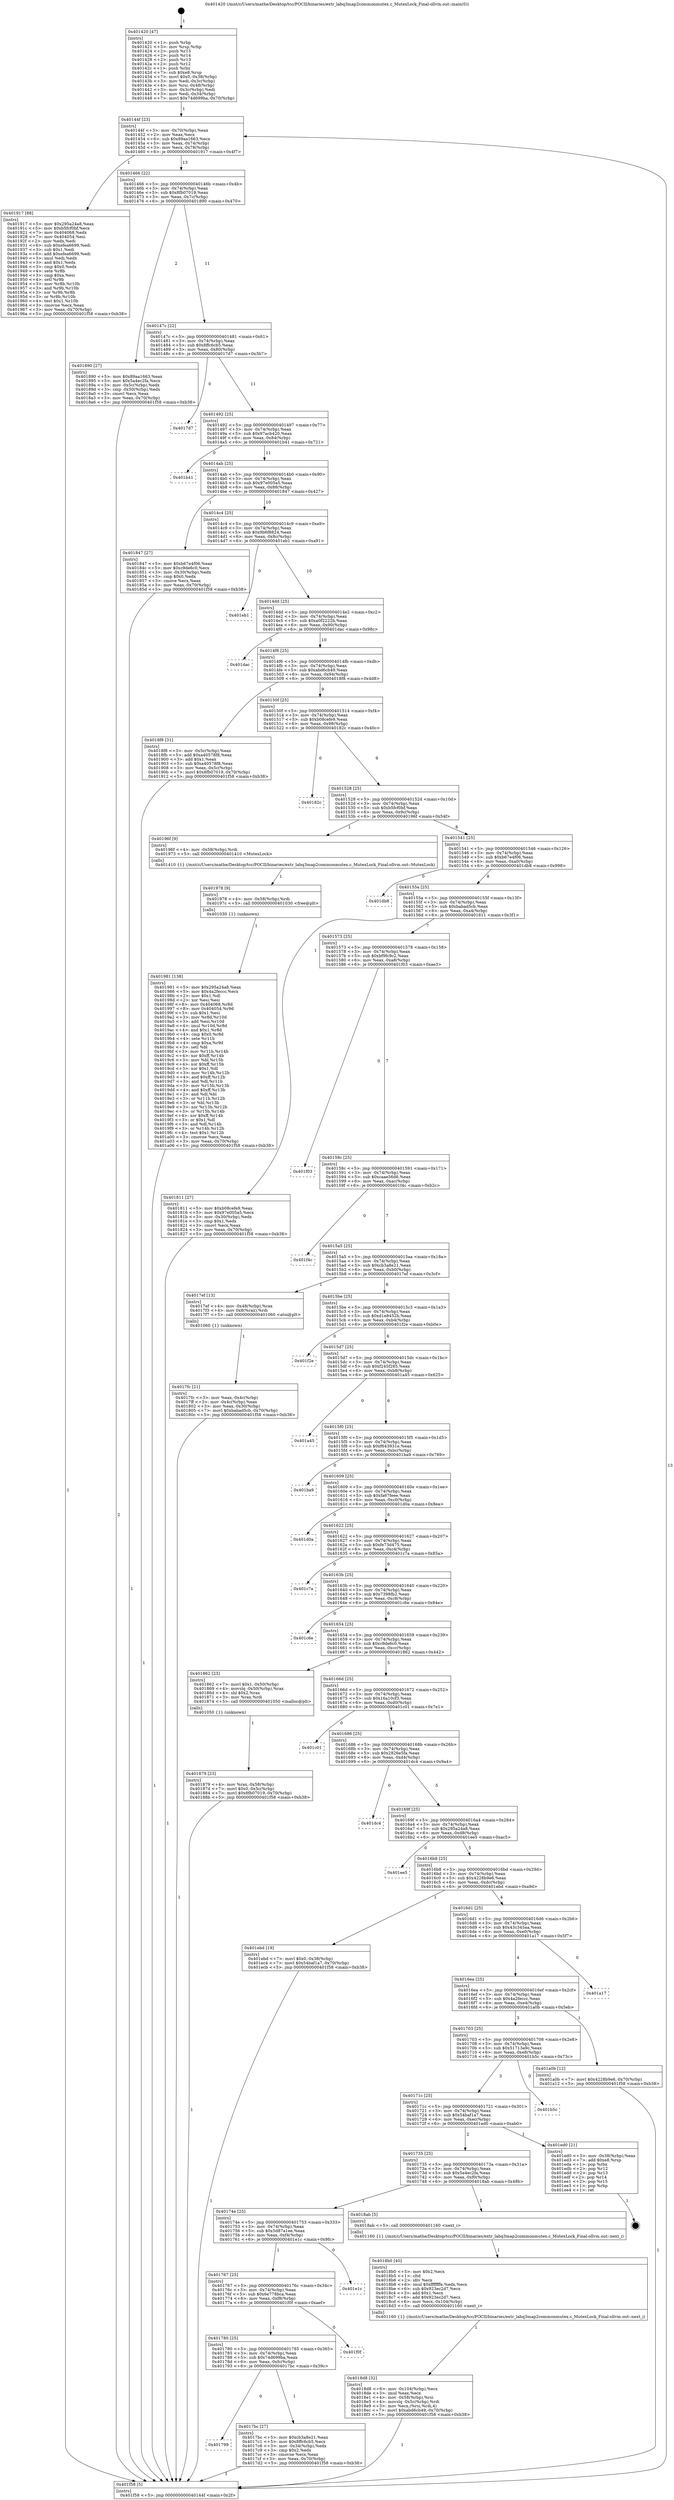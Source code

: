 digraph "0x401420" {
  label = "0x401420 (/mnt/c/Users/mathe/Desktop/tcc/POCII/binaries/extr_labq3map2commonmutex.c_MutexLock_Final-ollvm.out::main(0))"
  labelloc = "t"
  node[shape=record]

  Entry [label="",width=0.3,height=0.3,shape=circle,fillcolor=black,style=filled]
  "0x40144f" [label="{
     0x40144f [23]\l
     | [instrs]\l
     &nbsp;&nbsp;0x40144f \<+3\>: mov -0x70(%rbp),%eax\l
     &nbsp;&nbsp;0x401452 \<+2\>: mov %eax,%ecx\l
     &nbsp;&nbsp;0x401454 \<+6\>: sub $0x89aa1663,%ecx\l
     &nbsp;&nbsp;0x40145a \<+3\>: mov %eax,-0x74(%rbp)\l
     &nbsp;&nbsp;0x40145d \<+3\>: mov %ecx,-0x78(%rbp)\l
     &nbsp;&nbsp;0x401460 \<+6\>: je 0000000000401917 \<main+0x4f7\>\l
  }"]
  "0x401917" [label="{
     0x401917 [88]\l
     | [instrs]\l
     &nbsp;&nbsp;0x401917 \<+5\>: mov $0x295a24a8,%eax\l
     &nbsp;&nbsp;0x40191c \<+5\>: mov $0xb5fcf0bf,%ecx\l
     &nbsp;&nbsp;0x401921 \<+7\>: mov 0x404068,%edx\l
     &nbsp;&nbsp;0x401928 \<+7\>: mov 0x404054,%esi\l
     &nbsp;&nbsp;0x40192f \<+2\>: mov %edx,%edi\l
     &nbsp;&nbsp;0x401931 \<+6\>: sub $0xefea6699,%edi\l
     &nbsp;&nbsp;0x401937 \<+3\>: sub $0x1,%edi\l
     &nbsp;&nbsp;0x40193a \<+6\>: add $0xefea6699,%edi\l
     &nbsp;&nbsp;0x401940 \<+3\>: imul %edi,%edx\l
     &nbsp;&nbsp;0x401943 \<+3\>: and $0x1,%edx\l
     &nbsp;&nbsp;0x401946 \<+3\>: cmp $0x0,%edx\l
     &nbsp;&nbsp;0x401949 \<+4\>: sete %r8b\l
     &nbsp;&nbsp;0x40194d \<+3\>: cmp $0xa,%esi\l
     &nbsp;&nbsp;0x401950 \<+4\>: setl %r9b\l
     &nbsp;&nbsp;0x401954 \<+3\>: mov %r8b,%r10b\l
     &nbsp;&nbsp;0x401957 \<+3\>: and %r9b,%r10b\l
     &nbsp;&nbsp;0x40195a \<+3\>: xor %r9b,%r8b\l
     &nbsp;&nbsp;0x40195d \<+3\>: or %r8b,%r10b\l
     &nbsp;&nbsp;0x401960 \<+4\>: test $0x1,%r10b\l
     &nbsp;&nbsp;0x401964 \<+3\>: cmovne %ecx,%eax\l
     &nbsp;&nbsp;0x401967 \<+3\>: mov %eax,-0x70(%rbp)\l
     &nbsp;&nbsp;0x40196a \<+5\>: jmp 0000000000401f58 \<main+0xb38\>\l
  }"]
  "0x401466" [label="{
     0x401466 [22]\l
     | [instrs]\l
     &nbsp;&nbsp;0x401466 \<+5\>: jmp 000000000040146b \<main+0x4b\>\l
     &nbsp;&nbsp;0x40146b \<+3\>: mov -0x74(%rbp),%eax\l
     &nbsp;&nbsp;0x40146e \<+5\>: sub $0x8fb07019,%eax\l
     &nbsp;&nbsp;0x401473 \<+3\>: mov %eax,-0x7c(%rbp)\l
     &nbsp;&nbsp;0x401476 \<+6\>: je 0000000000401890 \<main+0x470\>\l
  }"]
  Exit [label="",width=0.3,height=0.3,shape=circle,fillcolor=black,style=filled,peripheries=2]
  "0x401890" [label="{
     0x401890 [27]\l
     | [instrs]\l
     &nbsp;&nbsp;0x401890 \<+5\>: mov $0x89aa1663,%eax\l
     &nbsp;&nbsp;0x401895 \<+5\>: mov $0x5a4ec2fa,%ecx\l
     &nbsp;&nbsp;0x40189a \<+3\>: mov -0x5c(%rbp),%edx\l
     &nbsp;&nbsp;0x40189d \<+3\>: cmp -0x50(%rbp),%edx\l
     &nbsp;&nbsp;0x4018a0 \<+3\>: cmovl %ecx,%eax\l
     &nbsp;&nbsp;0x4018a3 \<+3\>: mov %eax,-0x70(%rbp)\l
     &nbsp;&nbsp;0x4018a6 \<+5\>: jmp 0000000000401f58 \<main+0xb38\>\l
  }"]
  "0x40147c" [label="{
     0x40147c [22]\l
     | [instrs]\l
     &nbsp;&nbsp;0x40147c \<+5\>: jmp 0000000000401481 \<main+0x61\>\l
     &nbsp;&nbsp;0x401481 \<+3\>: mov -0x74(%rbp),%eax\l
     &nbsp;&nbsp;0x401484 \<+5\>: sub $0x8ffc6cb5,%eax\l
     &nbsp;&nbsp;0x401489 \<+3\>: mov %eax,-0x80(%rbp)\l
     &nbsp;&nbsp;0x40148c \<+6\>: je 00000000004017d7 \<main+0x3b7\>\l
  }"]
  "0x401981" [label="{
     0x401981 [138]\l
     | [instrs]\l
     &nbsp;&nbsp;0x401981 \<+5\>: mov $0x295a24a8,%eax\l
     &nbsp;&nbsp;0x401986 \<+5\>: mov $0x4a2feccc,%ecx\l
     &nbsp;&nbsp;0x40198b \<+2\>: mov $0x1,%dl\l
     &nbsp;&nbsp;0x40198d \<+2\>: xor %esi,%esi\l
     &nbsp;&nbsp;0x40198f \<+8\>: mov 0x404068,%r8d\l
     &nbsp;&nbsp;0x401997 \<+8\>: mov 0x404054,%r9d\l
     &nbsp;&nbsp;0x40199f \<+3\>: sub $0x1,%esi\l
     &nbsp;&nbsp;0x4019a2 \<+3\>: mov %r8d,%r10d\l
     &nbsp;&nbsp;0x4019a5 \<+3\>: add %esi,%r10d\l
     &nbsp;&nbsp;0x4019a8 \<+4\>: imul %r10d,%r8d\l
     &nbsp;&nbsp;0x4019ac \<+4\>: and $0x1,%r8d\l
     &nbsp;&nbsp;0x4019b0 \<+4\>: cmp $0x0,%r8d\l
     &nbsp;&nbsp;0x4019b4 \<+4\>: sete %r11b\l
     &nbsp;&nbsp;0x4019b8 \<+4\>: cmp $0xa,%r9d\l
     &nbsp;&nbsp;0x4019bc \<+3\>: setl %bl\l
     &nbsp;&nbsp;0x4019bf \<+3\>: mov %r11b,%r14b\l
     &nbsp;&nbsp;0x4019c2 \<+4\>: xor $0xff,%r14b\l
     &nbsp;&nbsp;0x4019c6 \<+3\>: mov %bl,%r15b\l
     &nbsp;&nbsp;0x4019c9 \<+4\>: xor $0xff,%r15b\l
     &nbsp;&nbsp;0x4019cd \<+3\>: xor $0x1,%dl\l
     &nbsp;&nbsp;0x4019d0 \<+3\>: mov %r14b,%r12b\l
     &nbsp;&nbsp;0x4019d3 \<+4\>: and $0xff,%r12b\l
     &nbsp;&nbsp;0x4019d7 \<+3\>: and %dl,%r11b\l
     &nbsp;&nbsp;0x4019da \<+3\>: mov %r15b,%r13b\l
     &nbsp;&nbsp;0x4019dd \<+4\>: and $0xff,%r13b\l
     &nbsp;&nbsp;0x4019e1 \<+2\>: and %dl,%bl\l
     &nbsp;&nbsp;0x4019e3 \<+3\>: or %r11b,%r12b\l
     &nbsp;&nbsp;0x4019e6 \<+3\>: or %bl,%r13b\l
     &nbsp;&nbsp;0x4019e9 \<+3\>: xor %r13b,%r12b\l
     &nbsp;&nbsp;0x4019ec \<+3\>: or %r15b,%r14b\l
     &nbsp;&nbsp;0x4019ef \<+4\>: xor $0xff,%r14b\l
     &nbsp;&nbsp;0x4019f3 \<+3\>: or $0x1,%dl\l
     &nbsp;&nbsp;0x4019f6 \<+3\>: and %dl,%r14b\l
     &nbsp;&nbsp;0x4019f9 \<+3\>: or %r14b,%r12b\l
     &nbsp;&nbsp;0x4019fc \<+4\>: test $0x1,%r12b\l
     &nbsp;&nbsp;0x401a00 \<+3\>: cmovne %ecx,%eax\l
     &nbsp;&nbsp;0x401a03 \<+3\>: mov %eax,-0x70(%rbp)\l
     &nbsp;&nbsp;0x401a06 \<+5\>: jmp 0000000000401f58 \<main+0xb38\>\l
  }"]
  "0x4017d7" [label="{
     0x4017d7\l
  }", style=dashed]
  "0x401492" [label="{
     0x401492 [25]\l
     | [instrs]\l
     &nbsp;&nbsp;0x401492 \<+5\>: jmp 0000000000401497 \<main+0x77\>\l
     &nbsp;&nbsp;0x401497 \<+3\>: mov -0x74(%rbp),%eax\l
     &nbsp;&nbsp;0x40149a \<+5\>: sub $0x97acb420,%eax\l
     &nbsp;&nbsp;0x40149f \<+6\>: mov %eax,-0x84(%rbp)\l
     &nbsp;&nbsp;0x4014a5 \<+6\>: je 0000000000401b41 \<main+0x721\>\l
  }"]
  "0x401978" [label="{
     0x401978 [9]\l
     | [instrs]\l
     &nbsp;&nbsp;0x401978 \<+4\>: mov -0x58(%rbp),%rdi\l
     &nbsp;&nbsp;0x40197c \<+5\>: call 0000000000401030 \<free@plt\>\l
     | [calls]\l
     &nbsp;&nbsp;0x401030 \{1\} (unknown)\l
  }"]
  "0x401b41" [label="{
     0x401b41\l
  }", style=dashed]
  "0x4014ab" [label="{
     0x4014ab [25]\l
     | [instrs]\l
     &nbsp;&nbsp;0x4014ab \<+5\>: jmp 00000000004014b0 \<main+0x90\>\l
     &nbsp;&nbsp;0x4014b0 \<+3\>: mov -0x74(%rbp),%eax\l
     &nbsp;&nbsp;0x4014b3 \<+5\>: sub $0x97e005a5,%eax\l
     &nbsp;&nbsp;0x4014b8 \<+6\>: mov %eax,-0x88(%rbp)\l
     &nbsp;&nbsp;0x4014be \<+6\>: je 0000000000401847 \<main+0x427\>\l
  }"]
  "0x4018d8" [label="{
     0x4018d8 [32]\l
     | [instrs]\l
     &nbsp;&nbsp;0x4018d8 \<+6\>: mov -0x104(%rbp),%ecx\l
     &nbsp;&nbsp;0x4018de \<+3\>: imul %eax,%ecx\l
     &nbsp;&nbsp;0x4018e1 \<+4\>: mov -0x58(%rbp),%rsi\l
     &nbsp;&nbsp;0x4018e5 \<+4\>: movslq -0x5c(%rbp),%rdi\l
     &nbsp;&nbsp;0x4018e9 \<+3\>: mov %ecx,(%rsi,%rdi,4)\l
     &nbsp;&nbsp;0x4018ec \<+7\>: movl $0xabd6cb49,-0x70(%rbp)\l
     &nbsp;&nbsp;0x4018f3 \<+5\>: jmp 0000000000401f58 \<main+0xb38\>\l
  }"]
  "0x401847" [label="{
     0x401847 [27]\l
     | [instrs]\l
     &nbsp;&nbsp;0x401847 \<+5\>: mov $0xb67e4f06,%eax\l
     &nbsp;&nbsp;0x40184c \<+5\>: mov $0xc9de6c0,%ecx\l
     &nbsp;&nbsp;0x401851 \<+3\>: mov -0x30(%rbp),%edx\l
     &nbsp;&nbsp;0x401854 \<+3\>: cmp $0x0,%edx\l
     &nbsp;&nbsp;0x401857 \<+3\>: cmove %ecx,%eax\l
     &nbsp;&nbsp;0x40185a \<+3\>: mov %eax,-0x70(%rbp)\l
     &nbsp;&nbsp;0x40185d \<+5\>: jmp 0000000000401f58 \<main+0xb38\>\l
  }"]
  "0x4014c4" [label="{
     0x4014c4 [25]\l
     | [instrs]\l
     &nbsp;&nbsp;0x4014c4 \<+5\>: jmp 00000000004014c9 \<main+0xa9\>\l
     &nbsp;&nbsp;0x4014c9 \<+3\>: mov -0x74(%rbp),%eax\l
     &nbsp;&nbsp;0x4014cc \<+5\>: sub $0x9b6f8824,%eax\l
     &nbsp;&nbsp;0x4014d1 \<+6\>: mov %eax,-0x8c(%rbp)\l
     &nbsp;&nbsp;0x4014d7 \<+6\>: je 0000000000401eb1 \<main+0xa91\>\l
  }"]
  "0x4018b0" [label="{
     0x4018b0 [40]\l
     | [instrs]\l
     &nbsp;&nbsp;0x4018b0 \<+5\>: mov $0x2,%ecx\l
     &nbsp;&nbsp;0x4018b5 \<+1\>: cltd\l
     &nbsp;&nbsp;0x4018b6 \<+2\>: idiv %ecx\l
     &nbsp;&nbsp;0x4018b8 \<+6\>: imul $0xfffffffe,%edx,%ecx\l
     &nbsp;&nbsp;0x4018be \<+6\>: sub $0x923ec2d7,%ecx\l
     &nbsp;&nbsp;0x4018c4 \<+3\>: add $0x1,%ecx\l
     &nbsp;&nbsp;0x4018c7 \<+6\>: add $0x923ec2d7,%ecx\l
     &nbsp;&nbsp;0x4018cd \<+6\>: mov %ecx,-0x104(%rbp)\l
     &nbsp;&nbsp;0x4018d3 \<+5\>: call 0000000000401160 \<next_i\>\l
     | [calls]\l
     &nbsp;&nbsp;0x401160 \{1\} (/mnt/c/Users/mathe/Desktop/tcc/POCII/binaries/extr_labq3map2commonmutex.c_MutexLock_Final-ollvm.out::next_i)\l
  }"]
  "0x401eb1" [label="{
     0x401eb1\l
  }", style=dashed]
  "0x4014dd" [label="{
     0x4014dd [25]\l
     | [instrs]\l
     &nbsp;&nbsp;0x4014dd \<+5\>: jmp 00000000004014e2 \<main+0xc2\>\l
     &nbsp;&nbsp;0x4014e2 \<+3\>: mov -0x74(%rbp),%eax\l
     &nbsp;&nbsp;0x4014e5 \<+5\>: sub $0xa0f2222b,%eax\l
     &nbsp;&nbsp;0x4014ea \<+6\>: mov %eax,-0x90(%rbp)\l
     &nbsp;&nbsp;0x4014f0 \<+6\>: je 0000000000401dac \<main+0x98c\>\l
  }"]
  "0x401879" [label="{
     0x401879 [23]\l
     | [instrs]\l
     &nbsp;&nbsp;0x401879 \<+4\>: mov %rax,-0x58(%rbp)\l
     &nbsp;&nbsp;0x40187d \<+7\>: movl $0x0,-0x5c(%rbp)\l
     &nbsp;&nbsp;0x401884 \<+7\>: movl $0x8fb07019,-0x70(%rbp)\l
     &nbsp;&nbsp;0x40188b \<+5\>: jmp 0000000000401f58 \<main+0xb38\>\l
  }"]
  "0x401dac" [label="{
     0x401dac\l
  }", style=dashed]
  "0x4014f6" [label="{
     0x4014f6 [25]\l
     | [instrs]\l
     &nbsp;&nbsp;0x4014f6 \<+5\>: jmp 00000000004014fb \<main+0xdb\>\l
     &nbsp;&nbsp;0x4014fb \<+3\>: mov -0x74(%rbp),%eax\l
     &nbsp;&nbsp;0x4014fe \<+5\>: sub $0xabd6cb49,%eax\l
     &nbsp;&nbsp;0x401503 \<+6\>: mov %eax,-0x94(%rbp)\l
     &nbsp;&nbsp;0x401509 \<+6\>: je 00000000004018f8 \<main+0x4d8\>\l
  }"]
  "0x4017fc" [label="{
     0x4017fc [21]\l
     | [instrs]\l
     &nbsp;&nbsp;0x4017fc \<+3\>: mov %eax,-0x4c(%rbp)\l
     &nbsp;&nbsp;0x4017ff \<+3\>: mov -0x4c(%rbp),%eax\l
     &nbsp;&nbsp;0x401802 \<+3\>: mov %eax,-0x30(%rbp)\l
     &nbsp;&nbsp;0x401805 \<+7\>: movl $0xbabad5cb,-0x70(%rbp)\l
     &nbsp;&nbsp;0x40180c \<+5\>: jmp 0000000000401f58 \<main+0xb38\>\l
  }"]
  "0x4018f8" [label="{
     0x4018f8 [31]\l
     | [instrs]\l
     &nbsp;&nbsp;0x4018f8 \<+3\>: mov -0x5c(%rbp),%eax\l
     &nbsp;&nbsp;0x4018fb \<+5\>: add $0xa40578f8,%eax\l
     &nbsp;&nbsp;0x401900 \<+3\>: add $0x1,%eax\l
     &nbsp;&nbsp;0x401903 \<+5\>: sub $0xa40578f8,%eax\l
     &nbsp;&nbsp;0x401908 \<+3\>: mov %eax,-0x5c(%rbp)\l
     &nbsp;&nbsp;0x40190b \<+7\>: movl $0x8fb07019,-0x70(%rbp)\l
     &nbsp;&nbsp;0x401912 \<+5\>: jmp 0000000000401f58 \<main+0xb38\>\l
  }"]
  "0x40150f" [label="{
     0x40150f [25]\l
     | [instrs]\l
     &nbsp;&nbsp;0x40150f \<+5\>: jmp 0000000000401514 \<main+0xf4\>\l
     &nbsp;&nbsp;0x401514 \<+3\>: mov -0x74(%rbp),%eax\l
     &nbsp;&nbsp;0x401517 \<+5\>: sub $0xb08cefe9,%eax\l
     &nbsp;&nbsp;0x40151c \<+6\>: mov %eax,-0x98(%rbp)\l
     &nbsp;&nbsp;0x401522 \<+6\>: je 000000000040182c \<main+0x40c\>\l
  }"]
  "0x401420" [label="{
     0x401420 [47]\l
     | [instrs]\l
     &nbsp;&nbsp;0x401420 \<+1\>: push %rbp\l
     &nbsp;&nbsp;0x401421 \<+3\>: mov %rsp,%rbp\l
     &nbsp;&nbsp;0x401424 \<+2\>: push %r15\l
     &nbsp;&nbsp;0x401426 \<+2\>: push %r14\l
     &nbsp;&nbsp;0x401428 \<+2\>: push %r13\l
     &nbsp;&nbsp;0x40142a \<+2\>: push %r12\l
     &nbsp;&nbsp;0x40142c \<+1\>: push %rbx\l
     &nbsp;&nbsp;0x40142d \<+7\>: sub $0xe8,%rsp\l
     &nbsp;&nbsp;0x401434 \<+7\>: movl $0x0,-0x38(%rbp)\l
     &nbsp;&nbsp;0x40143b \<+3\>: mov %edi,-0x3c(%rbp)\l
     &nbsp;&nbsp;0x40143e \<+4\>: mov %rsi,-0x48(%rbp)\l
     &nbsp;&nbsp;0x401442 \<+3\>: mov -0x3c(%rbp),%edi\l
     &nbsp;&nbsp;0x401445 \<+3\>: mov %edi,-0x34(%rbp)\l
     &nbsp;&nbsp;0x401448 \<+7\>: movl $0x74d699ba,-0x70(%rbp)\l
  }"]
  "0x40182c" [label="{
     0x40182c\l
  }", style=dashed]
  "0x401528" [label="{
     0x401528 [25]\l
     | [instrs]\l
     &nbsp;&nbsp;0x401528 \<+5\>: jmp 000000000040152d \<main+0x10d\>\l
     &nbsp;&nbsp;0x40152d \<+3\>: mov -0x74(%rbp),%eax\l
     &nbsp;&nbsp;0x401530 \<+5\>: sub $0xb5fcf0bf,%eax\l
     &nbsp;&nbsp;0x401535 \<+6\>: mov %eax,-0x9c(%rbp)\l
     &nbsp;&nbsp;0x40153b \<+6\>: je 000000000040196f \<main+0x54f\>\l
  }"]
  "0x401f58" [label="{
     0x401f58 [5]\l
     | [instrs]\l
     &nbsp;&nbsp;0x401f58 \<+5\>: jmp 000000000040144f \<main+0x2f\>\l
  }"]
  "0x40196f" [label="{
     0x40196f [9]\l
     | [instrs]\l
     &nbsp;&nbsp;0x40196f \<+4\>: mov -0x58(%rbp),%rdi\l
     &nbsp;&nbsp;0x401973 \<+5\>: call 0000000000401410 \<MutexLock\>\l
     | [calls]\l
     &nbsp;&nbsp;0x401410 \{1\} (/mnt/c/Users/mathe/Desktop/tcc/POCII/binaries/extr_labq3map2commonmutex.c_MutexLock_Final-ollvm.out::MutexLock)\l
  }"]
  "0x401541" [label="{
     0x401541 [25]\l
     | [instrs]\l
     &nbsp;&nbsp;0x401541 \<+5\>: jmp 0000000000401546 \<main+0x126\>\l
     &nbsp;&nbsp;0x401546 \<+3\>: mov -0x74(%rbp),%eax\l
     &nbsp;&nbsp;0x401549 \<+5\>: sub $0xb67e4f06,%eax\l
     &nbsp;&nbsp;0x40154e \<+6\>: mov %eax,-0xa0(%rbp)\l
     &nbsp;&nbsp;0x401554 \<+6\>: je 0000000000401db8 \<main+0x998\>\l
  }"]
  "0x401799" [label="{
     0x401799\l
  }", style=dashed]
  "0x401db8" [label="{
     0x401db8\l
  }", style=dashed]
  "0x40155a" [label="{
     0x40155a [25]\l
     | [instrs]\l
     &nbsp;&nbsp;0x40155a \<+5\>: jmp 000000000040155f \<main+0x13f\>\l
     &nbsp;&nbsp;0x40155f \<+3\>: mov -0x74(%rbp),%eax\l
     &nbsp;&nbsp;0x401562 \<+5\>: sub $0xbabad5cb,%eax\l
     &nbsp;&nbsp;0x401567 \<+6\>: mov %eax,-0xa4(%rbp)\l
     &nbsp;&nbsp;0x40156d \<+6\>: je 0000000000401811 \<main+0x3f1\>\l
  }"]
  "0x4017bc" [label="{
     0x4017bc [27]\l
     | [instrs]\l
     &nbsp;&nbsp;0x4017bc \<+5\>: mov $0xcb3a8e21,%eax\l
     &nbsp;&nbsp;0x4017c1 \<+5\>: mov $0x8ffc6cb5,%ecx\l
     &nbsp;&nbsp;0x4017c6 \<+3\>: mov -0x34(%rbp),%edx\l
     &nbsp;&nbsp;0x4017c9 \<+3\>: cmp $0x2,%edx\l
     &nbsp;&nbsp;0x4017cc \<+3\>: cmovne %ecx,%eax\l
     &nbsp;&nbsp;0x4017cf \<+3\>: mov %eax,-0x70(%rbp)\l
     &nbsp;&nbsp;0x4017d2 \<+5\>: jmp 0000000000401f58 \<main+0xb38\>\l
  }"]
  "0x401811" [label="{
     0x401811 [27]\l
     | [instrs]\l
     &nbsp;&nbsp;0x401811 \<+5\>: mov $0xb08cefe9,%eax\l
     &nbsp;&nbsp;0x401816 \<+5\>: mov $0x97e005a5,%ecx\l
     &nbsp;&nbsp;0x40181b \<+3\>: mov -0x30(%rbp),%edx\l
     &nbsp;&nbsp;0x40181e \<+3\>: cmp $0x1,%edx\l
     &nbsp;&nbsp;0x401821 \<+3\>: cmovl %ecx,%eax\l
     &nbsp;&nbsp;0x401824 \<+3\>: mov %eax,-0x70(%rbp)\l
     &nbsp;&nbsp;0x401827 \<+5\>: jmp 0000000000401f58 \<main+0xb38\>\l
  }"]
  "0x401573" [label="{
     0x401573 [25]\l
     | [instrs]\l
     &nbsp;&nbsp;0x401573 \<+5\>: jmp 0000000000401578 \<main+0x158\>\l
     &nbsp;&nbsp;0x401578 \<+3\>: mov -0x74(%rbp),%eax\l
     &nbsp;&nbsp;0x40157b \<+5\>: sub $0xbf9fc9c2,%eax\l
     &nbsp;&nbsp;0x401580 \<+6\>: mov %eax,-0xa8(%rbp)\l
     &nbsp;&nbsp;0x401586 \<+6\>: je 0000000000401f03 \<main+0xae3\>\l
  }"]
  "0x401780" [label="{
     0x401780 [25]\l
     | [instrs]\l
     &nbsp;&nbsp;0x401780 \<+5\>: jmp 0000000000401785 \<main+0x365\>\l
     &nbsp;&nbsp;0x401785 \<+3\>: mov -0x74(%rbp),%eax\l
     &nbsp;&nbsp;0x401788 \<+5\>: sub $0x74d699ba,%eax\l
     &nbsp;&nbsp;0x40178d \<+6\>: mov %eax,-0xfc(%rbp)\l
     &nbsp;&nbsp;0x401793 \<+6\>: je 00000000004017bc \<main+0x39c\>\l
  }"]
  "0x401f03" [label="{
     0x401f03\l
  }", style=dashed]
  "0x40158c" [label="{
     0x40158c [25]\l
     | [instrs]\l
     &nbsp;&nbsp;0x40158c \<+5\>: jmp 0000000000401591 \<main+0x171\>\l
     &nbsp;&nbsp;0x401591 \<+3\>: mov -0x74(%rbp),%eax\l
     &nbsp;&nbsp;0x401594 \<+5\>: sub $0xcaae56d6,%eax\l
     &nbsp;&nbsp;0x401599 \<+6\>: mov %eax,-0xac(%rbp)\l
     &nbsp;&nbsp;0x40159f \<+6\>: je 0000000000401f4c \<main+0xb2c\>\l
  }"]
  "0x401f0f" [label="{
     0x401f0f\l
  }", style=dashed]
  "0x401f4c" [label="{
     0x401f4c\l
  }", style=dashed]
  "0x4015a5" [label="{
     0x4015a5 [25]\l
     | [instrs]\l
     &nbsp;&nbsp;0x4015a5 \<+5\>: jmp 00000000004015aa \<main+0x18a\>\l
     &nbsp;&nbsp;0x4015aa \<+3\>: mov -0x74(%rbp),%eax\l
     &nbsp;&nbsp;0x4015ad \<+5\>: sub $0xcb3a8e21,%eax\l
     &nbsp;&nbsp;0x4015b2 \<+6\>: mov %eax,-0xb0(%rbp)\l
     &nbsp;&nbsp;0x4015b8 \<+6\>: je 00000000004017ef \<main+0x3cf\>\l
  }"]
  "0x401767" [label="{
     0x401767 [25]\l
     | [instrs]\l
     &nbsp;&nbsp;0x401767 \<+5\>: jmp 000000000040176c \<main+0x34c\>\l
     &nbsp;&nbsp;0x40176c \<+3\>: mov -0x74(%rbp),%eax\l
     &nbsp;&nbsp;0x40176f \<+5\>: sub $0x6e778bca,%eax\l
     &nbsp;&nbsp;0x401774 \<+6\>: mov %eax,-0xf8(%rbp)\l
     &nbsp;&nbsp;0x40177a \<+6\>: je 0000000000401f0f \<main+0xaef\>\l
  }"]
  "0x4017ef" [label="{
     0x4017ef [13]\l
     | [instrs]\l
     &nbsp;&nbsp;0x4017ef \<+4\>: mov -0x48(%rbp),%rax\l
     &nbsp;&nbsp;0x4017f3 \<+4\>: mov 0x8(%rax),%rdi\l
     &nbsp;&nbsp;0x4017f7 \<+5\>: call 0000000000401060 \<atoi@plt\>\l
     | [calls]\l
     &nbsp;&nbsp;0x401060 \{1\} (unknown)\l
  }"]
  "0x4015be" [label="{
     0x4015be [25]\l
     | [instrs]\l
     &nbsp;&nbsp;0x4015be \<+5\>: jmp 00000000004015c3 \<main+0x1a3\>\l
     &nbsp;&nbsp;0x4015c3 \<+3\>: mov -0x74(%rbp),%eax\l
     &nbsp;&nbsp;0x4015c6 \<+5\>: sub $0xd1e8452b,%eax\l
     &nbsp;&nbsp;0x4015cb \<+6\>: mov %eax,-0xb4(%rbp)\l
     &nbsp;&nbsp;0x4015d1 \<+6\>: je 0000000000401f2e \<main+0xb0e\>\l
  }"]
  "0x401e1c" [label="{
     0x401e1c\l
  }", style=dashed]
  "0x401f2e" [label="{
     0x401f2e\l
  }", style=dashed]
  "0x4015d7" [label="{
     0x4015d7 [25]\l
     | [instrs]\l
     &nbsp;&nbsp;0x4015d7 \<+5\>: jmp 00000000004015dc \<main+0x1bc\>\l
     &nbsp;&nbsp;0x4015dc \<+3\>: mov -0x74(%rbp),%eax\l
     &nbsp;&nbsp;0x4015df \<+5\>: sub $0xf245f285,%eax\l
     &nbsp;&nbsp;0x4015e4 \<+6\>: mov %eax,-0xb8(%rbp)\l
     &nbsp;&nbsp;0x4015ea \<+6\>: je 0000000000401a45 \<main+0x625\>\l
  }"]
  "0x40174e" [label="{
     0x40174e [25]\l
     | [instrs]\l
     &nbsp;&nbsp;0x40174e \<+5\>: jmp 0000000000401753 \<main+0x333\>\l
     &nbsp;&nbsp;0x401753 \<+3\>: mov -0x74(%rbp),%eax\l
     &nbsp;&nbsp;0x401756 \<+5\>: sub $0x5d87a1ee,%eax\l
     &nbsp;&nbsp;0x40175b \<+6\>: mov %eax,-0xf4(%rbp)\l
     &nbsp;&nbsp;0x401761 \<+6\>: je 0000000000401e1c \<main+0x9fc\>\l
  }"]
  "0x401a45" [label="{
     0x401a45\l
  }", style=dashed]
  "0x4015f0" [label="{
     0x4015f0 [25]\l
     | [instrs]\l
     &nbsp;&nbsp;0x4015f0 \<+5\>: jmp 00000000004015f5 \<main+0x1d5\>\l
     &nbsp;&nbsp;0x4015f5 \<+3\>: mov -0x74(%rbp),%eax\l
     &nbsp;&nbsp;0x4015f8 \<+5\>: sub $0xf643931e,%eax\l
     &nbsp;&nbsp;0x4015fd \<+6\>: mov %eax,-0xbc(%rbp)\l
     &nbsp;&nbsp;0x401603 \<+6\>: je 0000000000401ba9 \<main+0x789\>\l
  }"]
  "0x4018ab" [label="{
     0x4018ab [5]\l
     | [instrs]\l
     &nbsp;&nbsp;0x4018ab \<+5\>: call 0000000000401160 \<next_i\>\l
     | [calls]\l
     &nbsp;&nbsp;0x401160 \{1\} (/mnt/c/Users/mathe/Desktop/tcc/POCII/binaries/extr_labq3map2commonmutex.c_MutexLock_Final-ollvm.out::next_i)\l
  }"]
  "0x401ba9" [label="{
     0x401ba9\l
  }", style=dashed]
  "0x401609" [label="{
     0x401609 [25]\l
     | [instrs]\l
     &nbsp;&nbsp;0x401609 \<+5\>: jmp 000000000040160e \<main+0x1ee\>\l
     &nbsp;&nbsp;0x40160e \<+3\>: mov -0x74(%rbp),%eax\l
     &nbsp;&nbsp;0x401611 \<+5\>: sub $0xfa67feee,%eax\l
     &nbsp;&nbsp;0x401616 \<+6\>: mov %eax,-0xc0(%rbp)\l
     &nbsp;&nbsp;0x40161c \<+6\>: je 0000000000401d0a \<main+0x8ea\>\l
  }"]
  "0x401735" [label="{
     0x401735 [25]\l
     | [instrs]\l
     &nbsp;&nbsp;0x401735 \<+5\>: jmp 000000000040173a \<main+0x31a\>\l
     &nbsp;&nbsp;0x40173a \<+3\>: mov -0x74(%rbp),%eax\l
     &nbsp;&nbsp;0x40173d \<+5\>: sub $0x5a4ec2fa,%eax\l
     &nbsp;&nbsp;0x401742 \<+6\>: mov %eax,-0xf0(%rbp)\l
     &nbsp;&nbsp;0x401748 \<+6\>: je 00000000004018ab \<main+0x48b\>\l
  }"]
  "0x401d0a" [label="{
     0x401d0a\l
  }", style=dashed]
  "0x401622" [label="{
     0x401622 [25]\l
     | [instrs]\l
     &nbsp;&nbsp;0x401622 \<+5\>: jmp 0000000000401627 \<main+0x207\>\l
     &nbsp;&nbsp;0x401627 \<+3\>: mov -0x74(%rbp),%eax\l
     &nbsp;&nbsp;0x40162a \<+5\>: sub $0xfe73d475,%eax\l
     &nbsp;&nbsp;0x40162f \<+6\>: mov %eax,-0xc4(%rbp)\l
     &nbsp;&nbsp;0x401635 \<+6\>: je 0000000000401c7a \<main+0x85a\>\l
  }"]
  "0x401ed0" [label="{
     0x401ed0 [21]\l
     | [instrs]\l
     &nbsp;&nbsp;0x401ed0 \<+3\>: mov -0x38(%rbp),%eax\l
     &nbsp;&nbsp;0x401ed3 \<+7\>: add $0xe8,%rsp\l
     &nbsp;&nbsp;0x401eda \<+1\>: pop %rbx\l
     &nbsp;&nbsp;0x401edb \<+2\>: pop %r12\l
     &nbsp;&nbsp;0x401edd \<+2\>: pop %r13\l
     &nbsp;&nbsp;0x401edf \<+2\>: pop %r14\l
     &nbsp;&nbsp;0x401ee1 \<+2\>: pop %r15\l
     &nbsp;&nbsp;0x401ee3 \<+1\>: pop %rbp\l
     &nbsp;&nbsp;0x401ee4 \<+1\>: ret\l
  }"]
  "0x401c7a" [label="{
     0x401c7a\l
  }", style=dashed]
  "0x40163b" [label="{
     0x40163b [25]\l
     | [instrs]\l
     &nbsp;&nbsp;0x40163b \<+5\>: jmp 0000000000401640 \<main+0x220\>\l
     &nbsp;&nbsp;0x401640 \<+3\>: mov -0x74(%rbp),%eax\l
     &nbsp;&nbsp;0x401643 \<+5\>: sub $0x7398fb2,%eax\l
     &nbsp;&nbsp;0x401648 \<+6\>: mov %eax,-0xc8(%rbp)\l
     &nbsp;&nbsp;0x40164e \<+6\>: je 0000000000401c6e \<main+0x84e\>\l
  }"]
  "0x40171c" [label="{
     0x40171c [25]\l
     | [instrs]\l
     &nbsp;&nbsp;0x40171c \<+5\>: jmp 0000000000401721 \<main+0x301\>\l
     &nbsp;&nbsp;0x401721 \<+3\>: mov -0x74(%rbp),%eax\l
     &nbsp;&nbsp;0x401724 \<+5\>: sub $0x54baf1a7,%eax\l
     &nbsp;&nbsp;0x401729 \<+6\>: mov %eax,-0xec(%rbp)\l
     &nbsp;&nbsp;0x40172f \<+6\>: je 0000000000401ed0 \<main+0xab0\>\l
  }"]
  "0x401c6e" [label="{
     0x401c6e\l
  }", style=dashed]
  "0x401654" [label="{
     0x401654 [25]\l
     | [instrs]\l
     &nbsp;&nbsp;0x401654 \<+5\>: jmp 0000000000401659 \<main+0x239\>\l
     &nbsp;&nbsp;0x401659 \<+3\>: mov -0x74(%rbp),%eax\l
     &nbsp;&nbsp;0x40165c \<+5\>: sub $0xc9de6c0,%eax\l
     &nbsp;&nbsp;0x401661 \<+6\>: mov %eax,-0xcc(%rbp)\l
     &nbsp;&nbsp;0x401667 \<+6\>: je 0000000000401862 \<main+0x442\>\l
  }"]
  "0x401b5c" [label="{
     0x401b5c\l
  }", style=dashed]
  "0x401862" [label="{
     0x401862 [23]\l
     | [instrs]\l
     &nbsp;&nbsp;0x401862 \<+7\>: movl $0x1,-0x50(%rbp)\l
     &nbsp;&nbsp;0x401869 \<+4\>: movslq -0x50(%rbp),%rax\l
     &nbsp;&nbsp;0x40186d \<+4\>: shl $0x2,%rax\l
     &nbsp;&nbsp;0x401871 \<+3\>: mov %rax,%rdi\l
     &nbsp;&nbsp;0x401874 \<+5\>: call 0000000000401050 \<malloc@plt\>\l
     | [calls]\l
     &nbsp;&nbsp;0x401050 \{1\} (unknown)\l
  }"]
  "0x40166d" [label="{
     0x40166d [25]\l
     | [instrs]\l
     &nbsp;&nbsp;0x40166d \<+5\>: jmp 0000000000401672 \<main+0x252\>\l
     &nbsp;&nbsp;0x401672 \<+3\>: mov -0x74(%rbp),%eax\l
     &nbsp;&nbsp;0x401675 \<+5\>: sub $0x16a10cf3,%eax\l
     &nbsp;&nbsp;0x40167a \<+6\>: mov %eax,-0xd0(%rbp)\l
     &nbsp;&nbsp;0x401680 \<+6\>: je 0000000000401c01 \<main+0x7e1\>\l
  }"]
  "0x401703" [label="{
     0x401703 [25]\l
     | [instrs]\l
     &nbsp;&nbsp;0x401703 \<+5\>: jmp 0000000000401708 \<main+0x2e8\>\l
     &nbsp;&nbsp;0x401708 \<+3\>: mov -0x74(%rbp),%eax\l
     &nbsp;&nbsp;0x40170b \<+5\>: sub $0x51713a9c,%eax\l
     &nbsp;&nbsp;0x401710 \<+6\>: mov %eax,-0xe8(%rbp)\l
     &nbsp;&nbsp;0x401716 \<+6\>: je 0000000000401b5c \<main+0x73c\>\l
  }"]
  "0x401c01" [label="{
     0x401c01\l
  }", style=dashed]
  "0x401686" [label="{
     0x401686 [25]\l
     | [instrs]\l
     &nbsp;&nbsp;0x401686 \<+5\>: jmp 000000000040168b \<main+0x26b\>\l
     &nbsp;&nbsp;0x40168b \<+3\>: mov -0x74(%rbp),%eax\l
     &nbsp;&nbsp;0x40168e \<+5\>: sub $0x2826e5fa,%eax\l
     &nbsp;&nbsp;0x401693 \<+6\>: mov %eax,-0xd4(%rbp)\l
     &nbsp;&nbsp;0x401699 \<+6\>: je 0000000000401dc4 \<main+0x9a4\>\l
  }"]
  "0x401a0b" [label="{
     0x401a0b [12]\l
     | [instrs]\l
     &nbsp;&nbsp;0x401a0b \<+7\>: movl $0x4228b9e6,-0x70(%rbp)\l
     &nbsp;&nbsp;0x401a12 \<+5\>: jmp 0000000000401f58 \<main+0xb38\>\l
  }"]
  "0x401dc4" [label="{
     0x401dc4\l
  }", style=dashed]
  "0x40169f" [label="{
     0x40169f [25]\l
     | [instrs]\l
     &nbsp;&nbsp;0x40169f \<+5\>: jmp 00000000004016a4 \<main+0x284\>\l
     &nbsp;&nbsp;0x4016a4 \<+3\>: mov -0x74(%rbp),%eax\l
     &nbsp;&nbsp;0x4016a7 \<+5\>: sub $0x295a24a8,%eax\l
     &nbsp;&nbsp;0x4016ac \<+6\>: mov %eax,-0xd8(%rbp)\l
     &nbsp;&nbsp;0x4016b2 \<+6\>: je 0000000000401ee5 \<main+0xac5\>\l
  }"]
  "0x4016ea" [label="{
     0x4016ea [25]\l
     | [instrs]\l
     &nbsp;&nbsp;0x4016ea \<+5\>: jmp 00000000004016ef \<main+0x2cf\>\l
     &nbsp;&nbsp;0x4016ef \<+3\>: mov -0x74(%rbp),%eax\l
     &nbsp;&nbsp;0x4016f2 \<+5\>: sub $0x4a2feccc,%eax\l
     &nbsp;&nbsp;0x4016f7 \<+6\>: mov %eax,-0xe4(%rbp)\l
     &nbsp;&nbsp;0x4016fd \<+6\>: je 0000000000401a0b \<main+0x5eb\>\l
  }"]
  "0x401ee5" [label="{
     0x401ee5\l
  }", style=dashed]
  "0x4016b8" [label="{
     0x4016b8 [25]\l
     | [instrs]\l
     &nbsp;&nbsp;0x4016b8 \<+5\>: jmp 00000000004016bd \<main+0x29d\>\l
     &nbsp;&nbsp;0x4016bd \<+3\>: mov -0x74(%rbp),%eax\l
     &nbsp;&nbsp;0x4016c0 \<+5\>: sub $0x4228b9e6,%eax\l
     &nbsp;&nbsp;0x4016c5 \<+6\>: mov %eax,-0xdc(%rbp)\l
     &nbsp;&nbsp;0x4016cb \<+6\>: je 0000000000401ebd \<main+0xa9d\>\l
  }"]
  "0x401a17" [label="{
     0x401a17\l
  }", style=dashed]
  "0x401ebd" [label="{
     0x401ebd [19]\l
     | [instrs]\l
     &nbsp;&nbsp;0x401ebd \<+7\>: movl $0x0,-0x38(%rbp)\l
     &nbsp;&nbsp;0x401ec4 \<+7\>: movl $0x54baf1a7,-0x70(%rbp)\l
     &nbsp;&nbsp;0x401ecb \<+5\>: jmp 0000000000401f58 \<main+0xb38\>\l
  }"]
  "0x4016d1" [label="{
     0x4016d1 [25]\l
     | [instrs]\l
     &nbsp;&nbsp;0x4016d1 \<+5\>: jmp 00000000004016d6 \<main+0x2b6\>\l
     &nbsp;&nbsp;0x4016d6 \<+3\>: mov -0x74(%rbp),%eax\l
     &nbsp;&nbsp;0x4016d9 \<+5\>: sub $0x43c345aa,%eax\l
     &nbsp;&nbsp;0x4016de \<+6\>: mov %eax,-0xe0(%rbp)\l
     &nbsp;&nbsp;0x4016e4 \<+6\>: je 0000000000401a17 \<main+0x5f7\>\l
  }"]
  Entry -> "0x401420" [label=" 1"]
  "0x40144f" -> "0x401917" [label=" 1"]
  "0x40144f" -> "0x401466" [label=" 13"]
  "0x401ed0" -> Exit [label=" 1"]
  "0x401466" -> "0x401890" [label=" 2"]
  "0x401466" -> "0x40147c" [label=" 11"]
  "0x401ebd" -> "0x401f58" [label=" 1"]
  "0x40147c" -> "0x4017d7" [label=" 0"]
  "0x40147c" -> "0x401492" [label=" 11"]
  "0x401a0b" -> "0x401f58" [label=" 1"]
  "0x401492" -> "0x401b41" [label=" 0"]
  "0x401492" -> "0x4014ab" [label=" 11"]
  "0x401981" -> "0x401f58" [label=" 1"]
  "0x4014ab" -> "0x401847" [label=" 1"]
  "0x4014ab" -> "0x4014c4" [label=" 10"]
  "0x401978" -> "0x401981" [label=" 1"]
  "0x4014c4" -> "0x401eb1" [label=" 0"]
  "0x4014c4" -> "0x4014dd" [label=" 10"]
  "0x40196f" -> "0x401978" [label=" 1"]
  "0x4014dd" -> "0x401dac" [label=" 0"]
  "0x4014dd" -> "0x4014f6" [label=" 10"]
  "0x401917" -> "0x401f58" [label=" 1"]
  "0x4014f6" -> "0x4018f8" [label=" 1"]
  "0x4014f6" -> "0x40150f" [label=" 9"]
  "0x4018f8" -> "0x401f58" [label=" 1"]
  "0x40150f" -> "0x40182c" [label=" 0"]
  "0x40150f" -> "0x401528" [label=" 9"]
  "0x4018d8" -> "0x401f58" [label=" 1"]
  "0x401528" -> "0x40196f" [label=" 1"]
  "0x401528" -> "0x401541" [label=" 8"]
  "0x4018b0" -> "0x4018d8" [label=" 1"]
  "0x401541" -> "0x401db8" [label=" 0"]
  "0x401541" -> "0x40155a" [label=" 8"]
  "0x4018ab" -> "0x4018b0" [label=" 1"]
  "0x40155a" -> "0x401811" [label=" 1"]
  "0x40155a" -> "0x401573" [label=" 7"]
  "0x401890" -> "0x401f58" [label=" 2"]
  "0x401573" -> "0x401f03" [label=" 0"]
  "0x401573" -> "0x40158c" [label=" 7"]
  "0x401862" -> "0x401879" [label=" 1"]
  "0x40158c" -> "0x401f4c" [label=" 0"]
  "0x40158c" -> "0x4015a5" [label=" 7"]
  "0x401847" -> "0x401f58" [label=" 1"]
  "0x4015a5" -> "0x4017ef" [label=" 1"]
  "0x4015a5" -> "0x4015be" [label=" 6"]
  "0x4017fc" -> "0x401f58" [label=" 1"]
  "0x4015be" -> "0x401f2e" [label=" 0"]
  "0x4015be" -> "0x4015d7" [label=" 6"]
  "0x4017ef" -> "0x4017fc" [label=" 1"]
  "0x4015d7" -> "0x401a45" [label=" 0"]
  "0x4015d7" -> "0x4015f0" [label=" 6"]
  "0x401420" -> "0x40144f" [label=" 1"]
  "0x4015f0" -> "0x401ba9" [label=" 0"]
  "0x4015f0" -> "0x401609" [label=" 6"]
  "0x4017bc" -> "0x401f58" [label=" 1"]
  "0x401609" -> "0x401d0a" [label=" 0"]
  "0x401609" -> "0x401622" [label=" 6"]
  "0x401780" -> "0x4017bc" [label=" 1"]
  "0x401622" -> "0x401c7a" [label=" 0"]
  "0x401622" -> "0x40163b" [label=" 6"]
  "0x401879" -> "0x401f58" [label=" 1"]
  "0x40163b" -> "0x401c6e" [label=" 0"]
  "0x40163b" -> "0x401654" [label=" 6"]
  "0x401767" -> "0x401f0f" [label=" 0"]
  "0x401654" -> "0x401862" [label=" 1"]
  "0x401654" -> "0x40166d" [label=" 5"]
  "0x401811" -> "0x401f58" [label=" 1"]
  "0x40166d" -> "0x401c01" [label=" 0"]
  "0x40166d" -> "0x401686" [label=" 5"]
  "0x40174e" -> "0x401e1c" [label=" 0"]
  "0x401686" -> "0x401dc4" [label=" 0"]
  "0x401686" -> "0x40169f" [label=" 5"]
  "0x401f58" -> "0x40144f" [label=" 13"]
  "0x40169f" -> "0x401ee5" [label=" 0"]
  "0x40169f" -> "0x4016b8" [label=" 5"]
  "0x401735" -> "0x4018ab" [label=" 1"]
  "0x4016b8" -> "0x401ebd" [label=" 1"]
  "0x4016b8" -> "0x4016d1" [label=" 4"]
  "0x401780" -> "0x401799" [label=" 0"]
  "0x4016d1" -> "0x401a17" [label=" 0"]
  "0x4016d1" -> "0x4016ea" [label=" 4"]
  "0x401735" -> "0x40174e" [label=" 1"]
  "0x4016ea" -> "0x401a0b" [label=" 1"]
  "0x4016ea" -> "0x401703" [label=" 3"]
  "0x40174e" -> "0x401767" [label=" 1"]
  "0x401703" -> "0x401b5c" [label=" 0"]
  "0x401703" -> "0x40171c" [label=" 3"]
  "0x401767" -> "0x401780" [label=" 1"]
  "0x40171c" -> "0x401ed0" [label=" 1"]
  "0x40171c" -> "0x401735" [label=" 2"]
}
